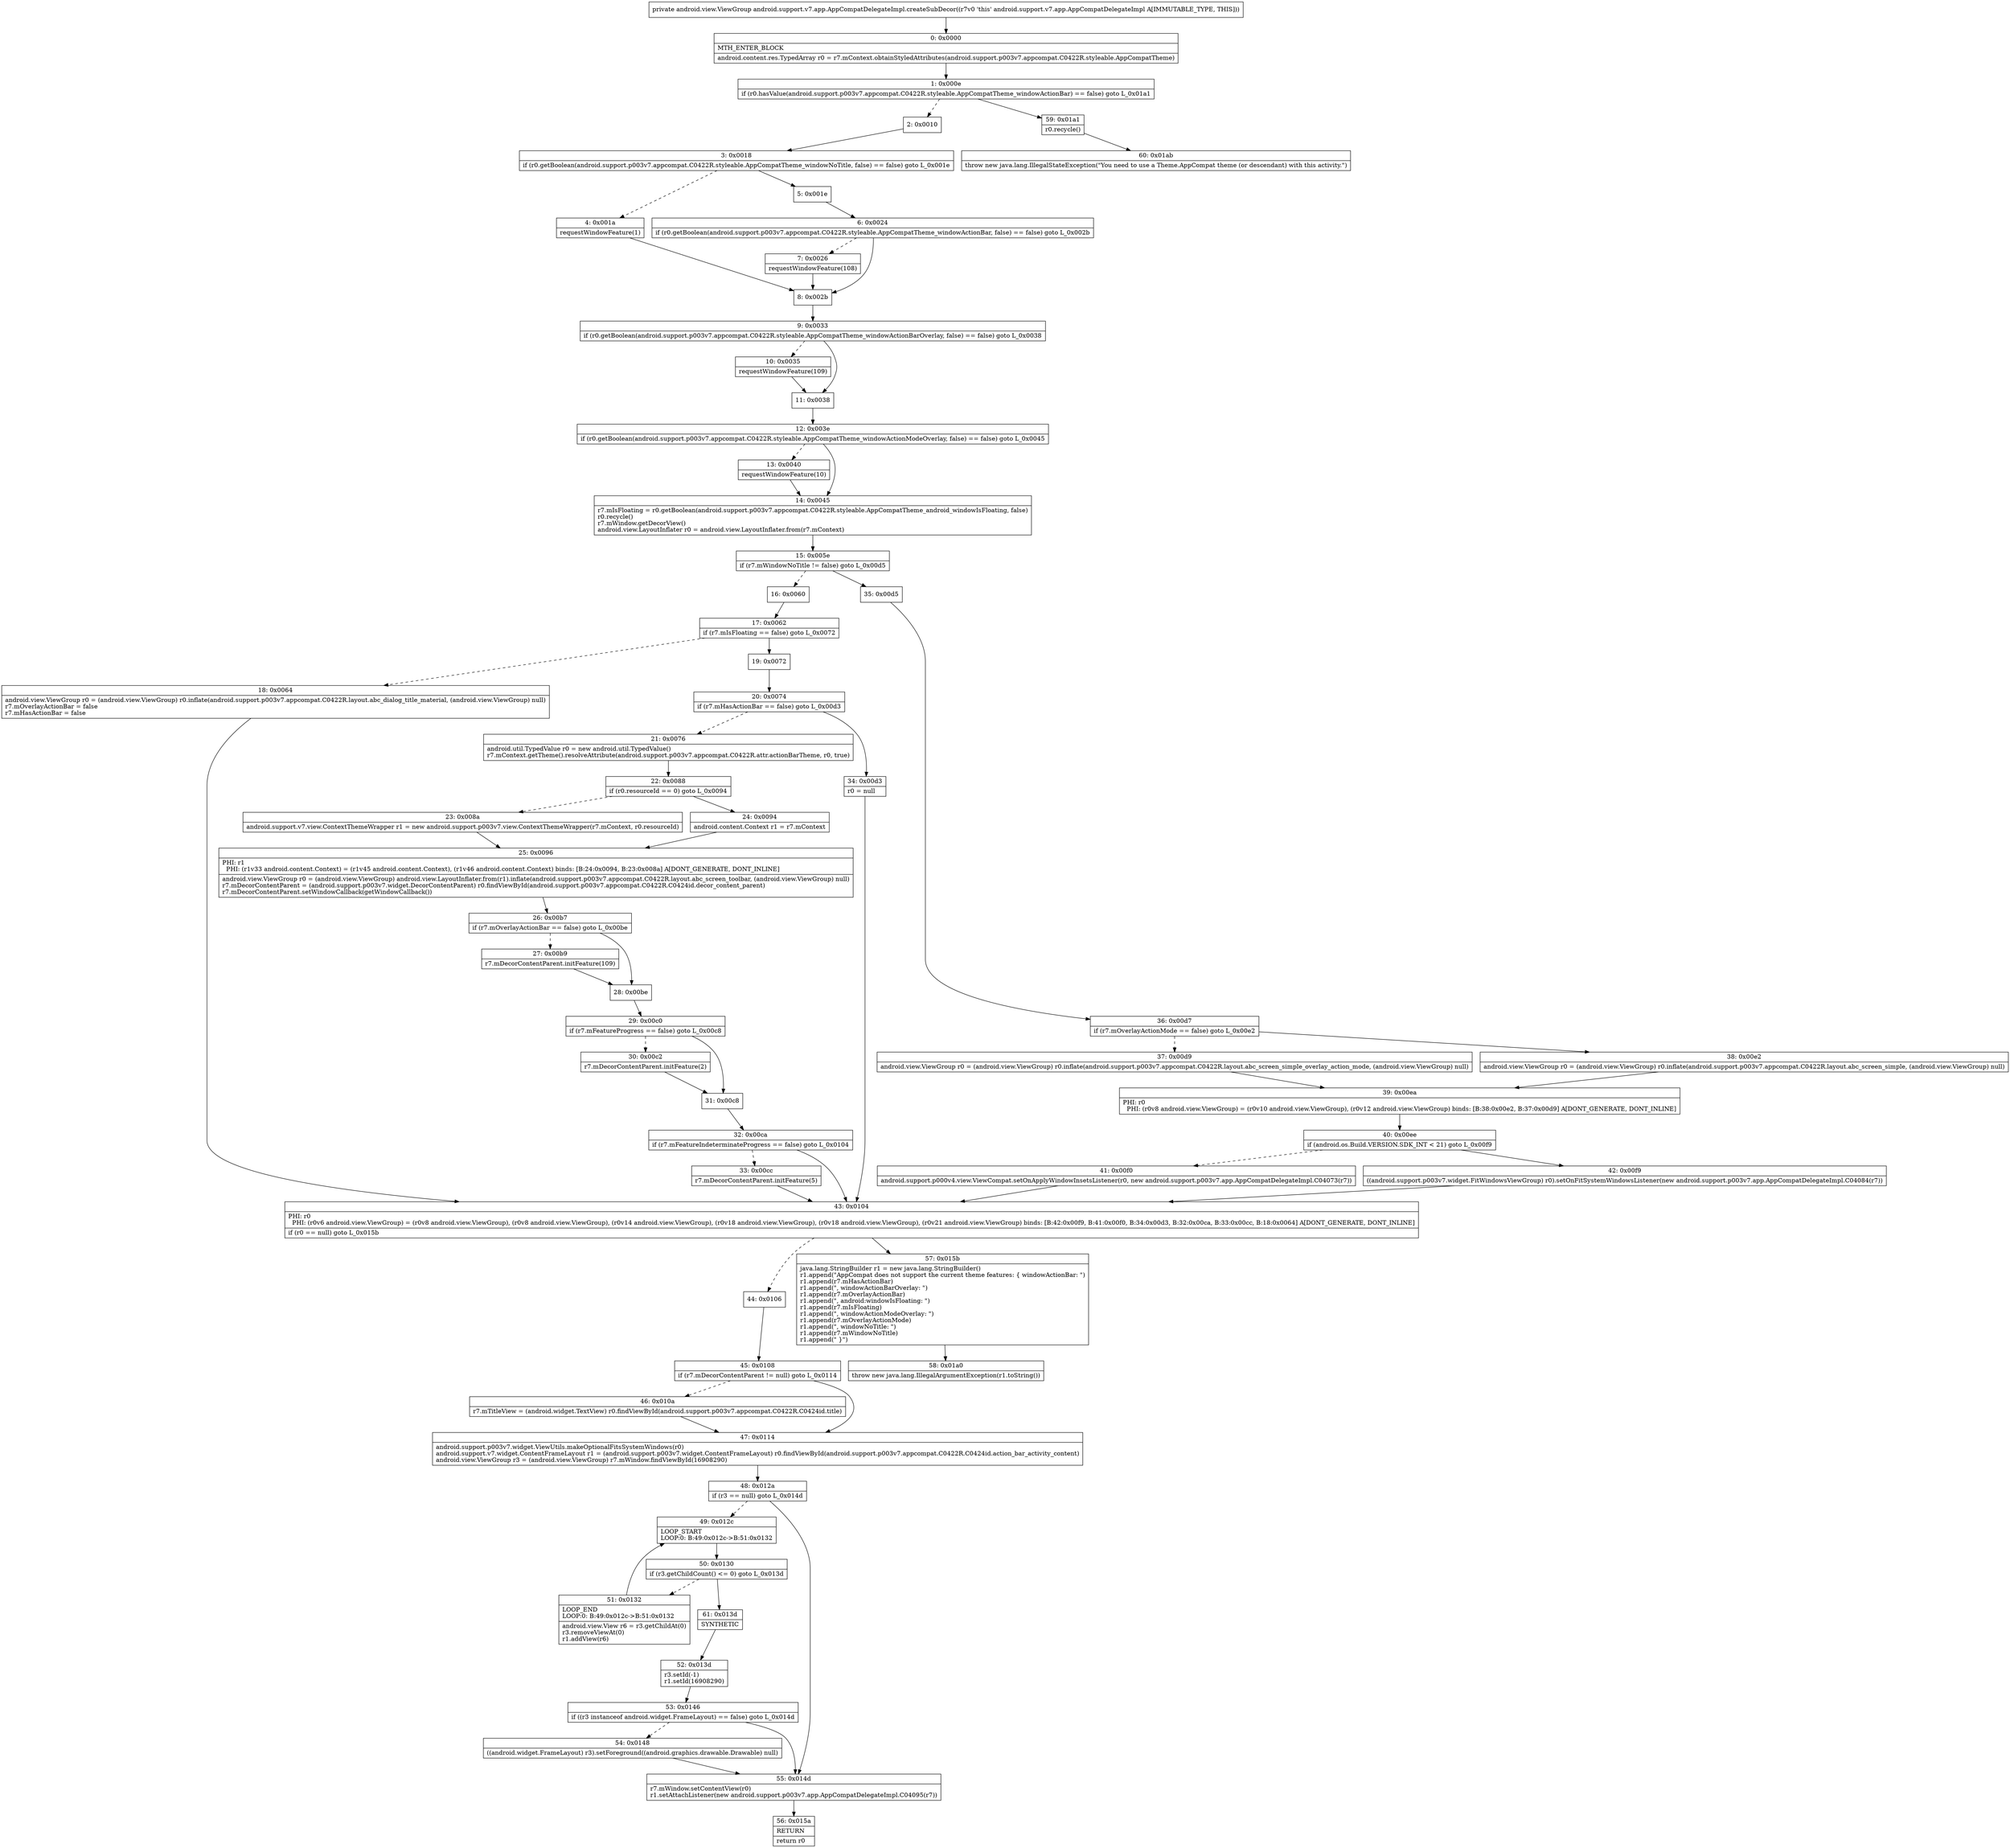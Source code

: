 digraph "CFG forandroid.support.v7.app.AppCompatDelegateImpl.createSubDecor()Landroid\/view\/ViewGroup;" {
Node_0 [shape=record,label="{0\:\ 0x0000|MTH_ENTER_BLOCK\l|android.content.res.TypedArray r0 = r7.mContext.obtainStyledAttributes(android.support.p003v7.appcompat.C0422R.styleable.AppCompatTheme)\l}"];
Node_1 [shape=record,label="{1\:\ 0x000e|if (r0.hasValue(android.support.p003v7.appcompat.C0422R.styleable.AppCompatTheme_windowActionBar) == false) goto L_0x01a1\l}"];
Node_2 [shape=record,label="{2\:\ 0x0010}"];
Node_3 [shape=record,label="{3\:\ 0x0018|if (r0.getBoolean(android.support.p003v7.appcompat.C0422R.styleable.AppCompatTheme_windowNoTitle, false) == false) goto L_0x001e\l}"];
Node_4 [shape=record,label="{4\:\ 0x001a|requestWindowFeature(1)\l}"];
Node_5 [shape=record,label="{5\:\ 0x001e}"];
Node_6 [shape=record,label="{6\:\ 0x0024|if (r0.getBoolean(android.support.p003v7.appcompat.C0422R.styleable.AppCompatTheme_windowActionBar, false) == false) goto L_0x002b\l}"];
Node_7 [shape=record,label="{7\:\ 0x0026|requestWindowFeature(108)\l}"];
Node_8 [shape=record,label="{8\:\ 0x002b}"];
Node_9 [shape=record,label="{9\:\ 0x0033|if (r0.getBoolean(android.support.p003v7.appcompat.C0422R.styleable.AppCompatTheme_windowActionBarOverlay, false) == false) goto L_0x0038\l}"];
Node_10 [shape=record,label="{10\:\ 0x0035|requestWindowFeature(109)\l}"];
Node_11 [shape=record,label="{11\:\ 0x0038}"];
Node_12 [shape=record,label="{12\:\ 0x003e|if (r0.getBoolean(android.support.p003v7.appcompat.C0422R.styleable.AppCompatTheme_windowActionModeOverlay, false) == false) goto L_0x0045\l}"];
Node_13 [shape=record,label="{13\:\ 0x0040|requestWindowFeature(10)\l}"];
Node_14 [shape=record,label="{14\:\ 0x0045|r7.mIsFloating = r0.getBoolean(android.support.p003v7.appcompat.C0422R.styleable.AppCompatTheme_android_windowIsFloating, false)\lr0.recycle()\lr7.mWindow.getDecorView()\landroid.view.LayoutInflater r0 = android.view.LayoutInflater.from(r7.mContext)\l}"];
Node_15 [shape=record,label="{15\:\ 0x005e|if (r7.mWindowNoTitle != false) goto L_0x00d5\l}"];
Node_16 [shape=record,label="{16\:\ 0x0060}"];
Node_17 [shape=record,label="{17\:\ 0x0062|if (r7.mIsFloating == false) goto L_0x0072\l}"];
Node_18 [shape=record,label="{18\:\ 0x0064|android.view.ViewGroup r0 = (android.view.ViewGroup) r0.inflate(android.support.p003v7.appcompat.C0422R.layout.abc_dialog_title_material, (android.view.ViewGroup) null)\lr7.mOverlayActionBar = false\lr7.mHasActionBar = false\l}"];
Node_19 [shape=record,label="{19\:\ 0x0072}"];
Node_20 [shape=record,label="{20\:\ 0x0074|if (r7.mHasActionBar == false) goto L_0x00d3\l}"];
Node_21 [shape=record,label="{21\:\ 0x0076|android.util.TypedValue r0 = new android.util.TypedValue()\lr7.mContext.getTheme().resolveAttribute(android.support.p003v7.appcompat.C0422R.attr.actionBarTheme, r0, true)\l}"];
Node_22 [shape=record,label="{22\:\ 0x0088|if (r0.resourceId == 0) goto L_0x0094\l}"];
Node_23 [shape=record,label="{23\:\ 0x008a|android.support.v7.view.ContextThemeWrapper r1 = new android.support.p003v7.view.ContextThemeWrapper(r7.mContext, r0.resourceId)\l}"];
Node_24 [shape=record,label="{24\:\ 0x0094|android.content.Context r1 = r7.mContext\l}"];
Node_25 [shape=record,label="{25\:\ 0x0096|PHI: r1 \l  PHI: (r1v33 android.content.Context) = (r1v45 android.content.Context), (r1v46 android.content.Context) binds: [B:24:0x0094, B:23:0x008a] A[DONT_GENERATE, DONT_INLINE]\l|android.view.ViewGroup r0 = (android.view.ViewGroup) android.view.LayoutInflater.from(r1).inflate(android.support.p003v7.appcompat.C0422R.layout.abc_screen_toolbar, (android.view.ViewGroup) null)\lr7.mDecorContentParent = (android.support.p003v7.widget.DecorContentParent) r0.findViewById(android.support.p003v7.appcompat.C0422R.C0424id.decor_content_parent)\lr7.mDecorContentParent.setWindowCallback(getWindowCallback())\l}"];
Node_26 [shape=record,label="{26\:\ 0x00b7|if (r7.mOverlayActionBar == false) goto L_0x00be\l}"];
Node_27 [shape=record,label="{27\:\ 0x00b9|r7.mDecorContentParent.initFeature(109)\l}"];
Node_28 [shape=record,label="{28\:\ 0x00be}"];
Node_29 [shape=record,label="{29\:\ 0x00c0|if (r7.mFeatureProgress == false) goto L_0x00c8\l}"];
Node_30 [shape=record,label="{30\:\ 0x00c2|r7.mDecorContentParent.initFeature(2)\l}"];
Node_31 [shape=record,label="{31\:\ 0x00c8}"];
Node_32 [shape=record,label="{32\:\ 0x00ca|if (r7.mFeatureIndeterminateProgress == false) goto L_0x0104\l}"];
Node_33 [shape=record,label="{33\:\ 0x00cc|r7.mDecorContentParent.initFeature(5)\l}"];
Node_34 [shape=record,label="{34\:\ 0x00d3|r0 = null\l}"];
Node_35 [shape=record,label="{35\:\ 0x00d5}"];
Node_36 [shape=record,label="{36\:\ 0x00d7|if (r7.mOverlayActionMode == false) goto L_0x00e2\l}"];
Node_37 [shape=record,label="{37\:\ 0x00d9|android.view.ViewGroup r0 = (android.view.ViewGroup) r0.inflate(android.support.p003v7.appcompat.C0422R.layout.abc_screen_simple_overlay_action_mode, (android.view.ViewGroup) null)\l}"];
Node_38 [shape=record,label="{38\:\ 0x00e2|android.view.ViewGroup r0 = (android.view.ViewGroup) r0.inflate(android.support.p003v7.appcompat.C0422R.layout.abc_screen_simple, (android.view.ViewGroup) null)\l}"];
Node_39 [shape=record,label="{39\:\ 0x00ea|PHI: r0 \l  PHI: (r0v8 android.view.ViewGroup) = (r0v10 android.view.ViewGroup), (r0v12 android.view.ViewGroup) binds: [B:38:0x00e2, B:37:0x00d9] A[DONT_GENERATE, DONT_INLINE]\l}"];
Node_40 [shape=record,label="{40\:\ 0x00ee|if (android.os.Build.VERSION.SDK_INT \< 21) goto L_0x00f9\l}"];
Node_41 [shape=record,label="{41\:\ 0x00f0|android.support.p000v4.view.ViewCompat.setOnApplyWindowInsetsListener(r0, new android.support.p003v7.app.AppCompatDelegateImpl.C04073(r7))\l}"];
Node_42 [shape=record,label="{42\:\ 0x00f9|((android.support.p003v7.widget.FitWindowsViewGroup) r0).setOnFitSystemWindowsListener(new android.support.p003v7.app.AppCompatDelegateImpl.C04084(r7))\l}"];
Node_43 [shape=record,label="{43\:\ 0x0104|PHI: r0 \l  PHI: (r0v6 android.view.ViewGroup) = (r0v8 android.view.ViewGroup), (r0v8 android.view.ViewGroup), (r0v14 android.view.ViewGroup), (r0v18 android.view.ViewGroup), (r0v18 android.view.ViewGroup), (r0v21 android.view.ViewGroup) binds: [B:42:0x00f9, B:41:0x00f0, B:34:0x00d3, B:32:0x00ca, B:33:0x00cc, B:18:0x0064] A[DONT_GENERATE, DONT_INLINE]\l|if (r0 == null) goto L_0x015b\l}"];
Node_44 [shape=record,label="{44\:\ 0x0106}"];
Node_45 [shape=record,label="{45\:\ 0x0108|if (r7.mDecorContentParent != null) goto L_0x0114\l}"];
Node_46 [shape=record,label="{46\:\ 0x010a|r7.mTitleView = (android.widget.TextView) r0.findViewById(android.support.p003v7.appcompat.C0422R.C0424id.title)\l}"];
Node_47 [shape=record,label="{47\:\ 0x0114|android.support.p003v7.widget.ViewUtils.makeOptionalFitsSystemWindows(r0)\landroid.support.v7.widget.ContentFrameLayout r1 = (android.support.p003v7.widget.ContentFrameLayout) r0.findViewById(android.support.p003v7.appcompat.C0422R.C0424id.action_bar_activity_content)\landroid.view.ViewGroup r3 = (android.view.ViewGroup) r7.mWindow.findViewById(16908290)\l}"];
Node_48 [shape=record,label="{48\:\ 0x012a|if (r3 == null) goto L_0x014d\l}"];
Node_49 [shape=record,label="{49\:\ 0x012c|LOOP_START\lLOOP:0: B:49:0x012c\-\>B:51:0x0132\l}"];
Node_50 [shape=record,label="{50\:\ 0x0130|if (r3.getChildCount() \<= 0) goto L_0x013d\l}"];
Node_51 [shape=record,label="{51\:\ 0x0132|LOOP_END\lLOOP:0: B:49:0x012c\-\>B:51:0x0132\l|android.view.View r6 = r3.getChildAt(0)\lr3.removeViewAt(0)\lr1.addView(r6)\l}"];
Node_52 [shape=record,label="{52\:\ 0x013d|r3.setId(\-1)\lr1.setId(16908290)\l}"];
Node_53 [shape=record,label="{53\:\ 0x0146|if ((r3 instanceof android.widget.FrameLayout) == false) goto L_0x014d\l}"];
Node_54 [shape=record,label="{54\:\ 0x0148|((android.widget.FrameLayout) r3).setForeground((android.graphics.drawable.Drawable) null)\l}"];
Node_55 [shape=record,label="{55\:\ 0x014d|r7.mWindow.setContentView(r0)\lr1.setAttachListener(new android.support.p003v7.app.AppCompatDelegateImpl.C04095(r7))\l}"];
Node_56 [shape=record,label="{56\:\ 0x015a|RETURN\l|return r0\l}"];
Node_57 [shape=record,label="{57\:\ 0x015b|java.lang.StringBuilder r1 = new java.lang.StringBuilder()\lr1.append(\"AppCompat does not support the current theme features: \{ windowActionBar: \")\lr1.append(r7.mHasActionBar)\lr1.append(\", windowActionBarOverlay: \")\lr1.append(r7.mOverlayActionBar)\lr1.append(\", android:windowIsFloating: \")\lr1.append(r7.mIsFloating)\lr1.append(\", windowActionModeOverlay: \")\lr1.append(r7.mOverlayActionMode)\lr1.append(\", windowNoTitle: \")\lr1.append(r7.mWindowNoTitle)\lr1.append(\" \}\")\l}"];
Node_58 [shape=record,label="{58\:\ 0x01a0|throw new java.lang.IllegalArgumentException(r1.toString())\l}"];
Node_59 [shape=record,label="{59\:\ 0x01a1|r0.recycle()\l}"];
Node_60 [shape=record,label="{60\:\ 0x01ab|throw new java.lang.IllegalStateException(\"You need to use a Theme.AppCompat theme (or descendant) with this activity.\")\l}"];
Node_61 [shape=record,label="{61\:\ 0x013d|SYNTHETIC\l}"];
MethodNode[shape=record,label="{private android.view.ViewGroup android.support.v7.app.AppCompatDelegateImpl.createSubDecor((r7v0 'this' android.support.v7.app.AppCompatDelegateImpl A[IMMUTABLE_TYPE, THIS])) }"];
MethodNode -> Node_0;
Node_0 -> Node_1;
Node_1 -> Node_2[style=dashed];
Node_1 -> Node_59;
Node_2 -> Node_3;
Node_3 -> Node_4[style=dashed];
Node_3 -> Node_5;
Node_4 -> Node_8;
Node_5 -> Node_6;
Node_6 -> Node_7[style=dashed];
Node_6 -> Node_8;
Node_7 -> Node_8;
Node_8 -> Node_9;
Node_9 -> Node_10[style=dashed];
Node_9 -> Node_11;
Node_10 -> Node_11;
Node_11 -> Node_12;
Node_12 -> Node_13[style=dashed];
Node_12 -> Node_14;
Node_13 -> Node_14;
Node_14 -> Node_15;
Node_15 -> Node_16[style=dashed];
Node_15 -> Node_35;
Node_16 -> Node_17;
Node_17 -> Node_18[style=dashed];
Node_17 -> Node_19;
Node_18 -> Node_43;
Node_19 -> Node_20;
Node_20 -> Node_21[style=dashed];
Node_20 -> Node_34;
Node_21 -> Node_22;
Node_22 -> Node_23[style=dashed];
Node_22 -> Node_24;
Node_23 -> Node_25;
Node_24 -> Node_25;
Node_25 -> Node_26;
Node_26 -> Node_27[style=dashed];
Node_26 -> Node_28;
Node_27 -> Node_28;
Node_28 -> Node_29;
Node_29 -> Node_30[style=dashed];
Node_29 -> Node_31;
Node_30 -> Node_31;
Node_31 -> Node_32;
Node_32 -> Node_33[style=dashed];
Node_32 -> Node_43;
Node_33 -> Node_43;
Node_34 -> Node_43;
Node_35 -> Node_36;
Node_36 -> Node_37[style=dashed];
Node_36 -> Node_38;
Node_37 -> Node_39;
Node_38 -> Node_39;
Node_39 -> Node_40;
Node_40 -> Node_41[style=dashed];
Node_40 -> Node_42;
Node_41 -> Node_43;
Node_42 -> Node_43;
Node_43 -> Node_44[style=dashed];
Node_43 -> Node_57;
Node_44 -> Node_45;
Node_45 -> Node_46[style=dashed];
Node_45 -> Node_47;
Node_46 -> Node_47;
Node_47 -> Node_48;
Node_48 -> Node_49[style=dashed];
Node_48 -> Node_55;
Node_49 -> Node_50;
Node_50 -> Node_51[style=dashed];
Node_50 -> Node_61;
Node_51 -> Node_49;
Node_52 -> Node_53;
Node_53 -> Node_54[style=dashed];
Node_53 -> Node_55;
Node_54 -> Node_55;
Node_55 -> Node_56;
Node_57 -> Node_58;
Node_59 -> Node_60;
Node_61 -> Node_52;
}

